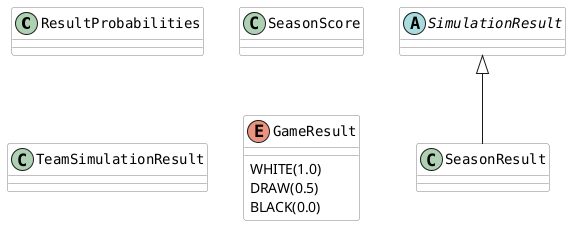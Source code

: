 @startuml

skinparam class {
    FontColor black
    BackgroundColor white
    BorderColor grey
    FontName Monospaced
}

class ResultProbabilities {

}

class SeasonScore {

}

class TeamSimulationResult {

}

class SeasonResult {

}

abstract SimulationResult{

}

SimulationResult <|-- SeasonResult

enum GameResult {
WHITE(1.0)
DRAW(0.5)
BLACK(0.0)
}

@enduml